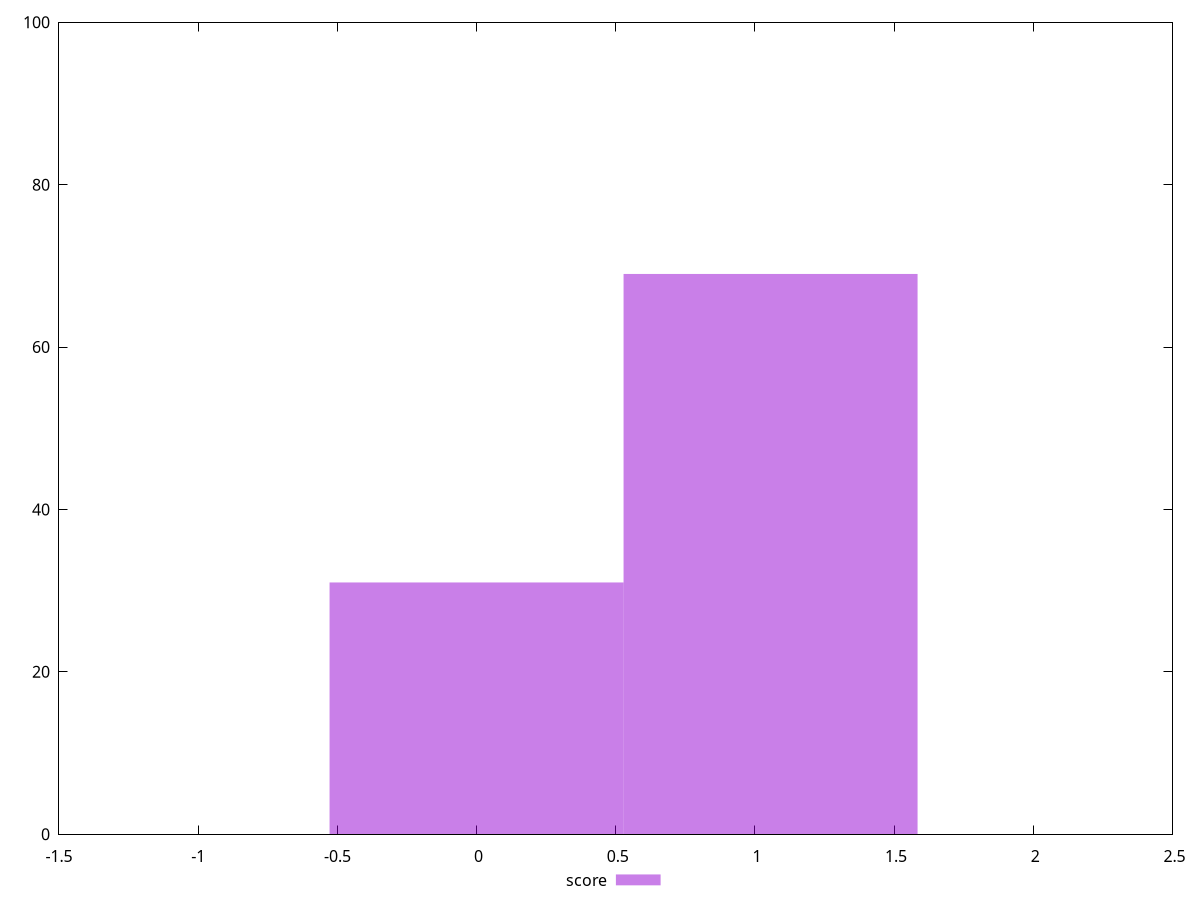 reset
set terminal svg size 640, 490 enhanced background rgb 'white'
set output "report_00007_2020-12-11T15:55:29.892Z/third-party-summary/samples/pages+cached+nointeractive/score/histogram.svg"

$score <<EOF
0 31
1.0561471433453653 69
EOF

set key outside below
set boxwidth 1.0561471433453653
set yrange [0:100]
set style fill transparent solid 0.5 noborder

plot \
  $score title "score" with boxes, \


reset